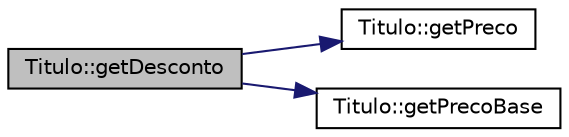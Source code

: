digraph "Titulo::getDesconto"
{
  edge [fontname="Helvetica",fontsize="10",labelfontname="Helvetica",labelfontsize="10"];
  node [fontname="Helvetica",fontsize="10",shape=record];
  rankdir="LR";
  Node16 [label="Titulo::getDesconto",height=0.2,width=0.4,color="black", fillcolor="grey75", style="filled", fontcolor="black"];
  Node16 -> Node17 [color="midnightblue",fontsize="10",style="solid",fontname="Helvetica"];
  Node17 [label="Titulo::getPreco",height=0.2,width=0.4,color="black", fillcolor="white", style="filled",URL="$class_titulo.html#a93725bdc2e98350e47b54fd76c0fa236",tooltip="Permite obter o preco atual do titulo. "];
  Node16 -> Node18 [color="midnightblue",fontsize="10",style="solid",fontname="Helvetica"];
  Node18 [label="Titulo::getPrecoBase",height=0.2,width=0.4,color="black", fillcolor="white", style="filled",URL="$class_titulo.html#a5257cbaf35ad018001a7e48678795305",tooltip="Permite obter o preco base do titulo. "];
}
